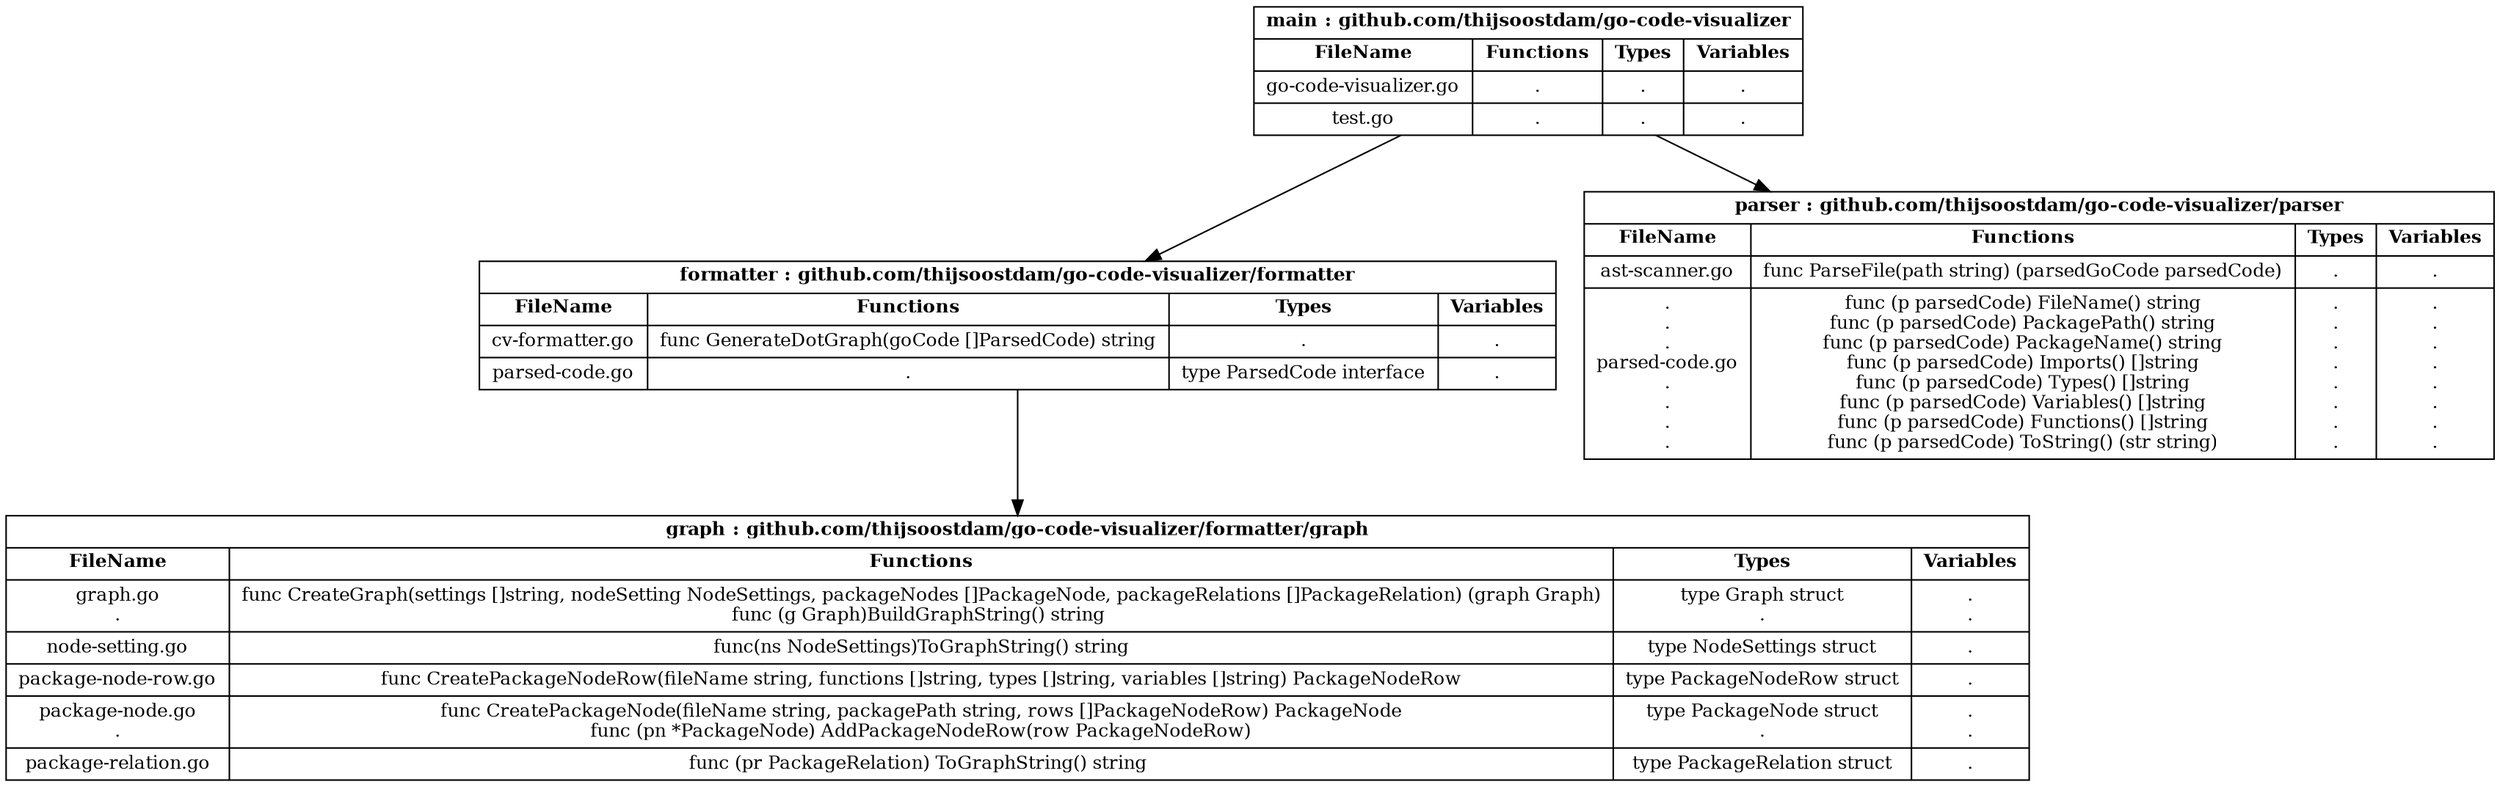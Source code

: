 digraph GoProject {
	rankdir=TB
		
	node [
		fontsize = 12
		shape = "record"
	]

	"formatter" [
		label=<
		{	<B><FONT POINT-SIZE="12">formatter : github.com/thijsoostdam/go-code-visualizer/formatter</FONT></B> |
			{
				{
					<B>FileName</B> |
					cv-formatter.go<BR></BR>
					|
					parsed-code.go<BR></BR>
				}
				|
				{
					<B>Functions</B>|
					func GenerateDotGraph(goCode []ParsedCode) string<BR></BR>
					|
					.<BR></BR>					
				}
				|
				{
					<B>Types</B> |
					.<BR></BR>
					|
					type ParsedCode interface<BR></BR>										
				}
				|
				{
					<B>Variables</B>|
					.<BR></BR>
					|
					.<BR></BR>					
				}
			}			
		}>
	]
	"graph" [
		label=<
		{	<B><FONT POINT-SIZE="12">graph : github.com/thijsoostdam/go-code-visualizer/formatter/graph</FONT></B> |
			{
				{
					<B>FileName</B> |
					graph.go<BR></BR>
					.<BR></BR>
					|
					node-setting.go<BR></BR>
					|
					package-node-row.go<BR></BR>
					|
					package-node.go<BR></BR>
					.<BR></BR>
					|
					package-relation.go<BR></BR>
				}
				|
				{
					<B>Functions</B>|
					func CreateGraph(settings []string, nodeSetting NodeSettings, packageNodes []PackageNode, packageRelations []PackageRelation) (graph Graph)<BR></BR>
					func (g Graph)BuildGraphString() string <BR></BR>
					|
					func(ns NodeSettings)ToGraphString() string<BR></BR>
					|
					func CreatePackageNodeRow(fileName string, functions []string, types []string, variables []string) PackageNodeRow<BR></BR>
					|
					func CreatePackageNode(fileName string, packagePath string, rows []PackageNodeRow) PackageNode<BR></BR>
					func (pn *PackageNode) AddPackageNodeRow(row PackageNodeRow)<BR></BR>
					|
					func (pr PackageRelation) ToGraphString() string <BR></BR>					
				}
				|
				{
					<B>Types</B> |
					type Graph struct<BR></BR>
					.<BR></BR>
					|
					type NodeSettings struct<BR></BR>
					|
					type PackageNodeRow struct<BR></BR>
					|
					type PackageNode struct<BR></BR>
					.<BR></BR>
					|
					type PackageRelation struct<BR></BR>										
				}
				|
				{
					<B>Variables</B>|
					.<BR></BR>
					.<BR></BR>
					|
					.<BR></BR>
					|
					.<BR></BR>
					|
					.<BR></BR>
					.<BR></BR>
					|
					.<BR></BR>					
				}
			}			
		}>
	]
	"main" [
		label=<
		{	<B><FONT POINT-SIZE="12">main : github.com/thijsoostdam/go-code-visualizer</FONT></B> |
			{
				{
					<B>FileName</B> |
					go-code-visualizer.go<BR></BR>
					|
					test.go<BR></BR>
				}
				|
				{
					<B>Functions</B>|
					.<BR></BR>
					|
					.<BR></BR>					
				}
				|
				{
					<B>Types</B> |
					.<BR></BR>
					|
					.<BR></BR>										
				}
				|
				{
					<B>Variables</B>|
					.<BR></BR>
					|
					.<BR></BR>					
				}
			}			
		}>
	]
	"parser" [
		label=<
		{	<B><FONT POINT-SIZE="12">parser : github.com/thijsoostdam/go-code-visualizer/parser</FONT></B> |
			{
				{
					<B>FileName</B> |
					ast-scanner.go<BR></BR>
					|
					.<BR></BR>
					.<BR></BR>
					.<BR></BR>
					parsed-code.go<BR></BR>
					.<BR></BR>
					.<BR></BR>
					.<BR></BR>
					.<BR></BR>
				}
				|
				{
					<B>Functions</B>|
					func ParseFile(path string) (parsedGoCode parsedCode)<BR></BR>
					|
					func (p parsedCode) FileName() string<BR></BR>
					func (p parsedCode) PackagePath() string<BR></BR>
					func (p parsedCode) PackageName() string<BR></BR>
					func (p parsedCode) Imports() []string<BR></BR>
					func (p parsedCode) Types() []string<BR></BR>
					func (p parsedCode) Variables() []string<BR></BR>
					func (p parsedCode) Functions() []string<BR></BR>
					func (p parsedCode) ToString() (str string)<BR></BR>					
				}
				|
				{
					<B>Types</B> |
					.<BR></BR>
					|
					.<BR></BR>
					.<BR></BR>
					.<BR></BR>
					.<BR></BR>
					.<BR></BR>
					.<BR></BR>
					.<BR></BR>
					.<BR></BR>										
				}
				|
				{
					<B>Variables</B>|
					.<BR></BR>
					|
					.<BR></BR>
					.<BR></BR>
					.<BR></BR>
					.<BR></BR>
					.<BR></BR>
					.<BR></BR>
					.<BR></BR>
					.<BR></BR>					
				}
			}			
		}>
	]

	"formatter" -> "graph"
	"main" -> "parser"
	"main" -> "formatter"

}